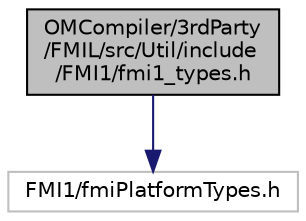 digraph "OMCompiler/3rdParty/FMIL/src/Util/include/FMI1/fmi1_types.h"
{
  edge [fontname="Helvetica",fontsize="10",labelfontname="Helvetica",labelfontsize="10"];
  node [fontname="Helvetica",fontsize="10",shape=record];
  Node0 [label="OMCompiler/3rdParty\l/FMIL/src/Util/include\l/FMI1/fmi1_types.h",height=0.2,width=0.4,color="black", fillcolor="grey75", style="filled", fontcolor="black"];
  Node0 -> Node1 [color="midnightblue",fontsize="10",style="solid",fontname="Helvetica"];
  Node1 [label="FMI1/fmiPlatformTypes.h",height=0.2,width=0.4,color="grey75", fillcolor="white", style="filled"];
}
